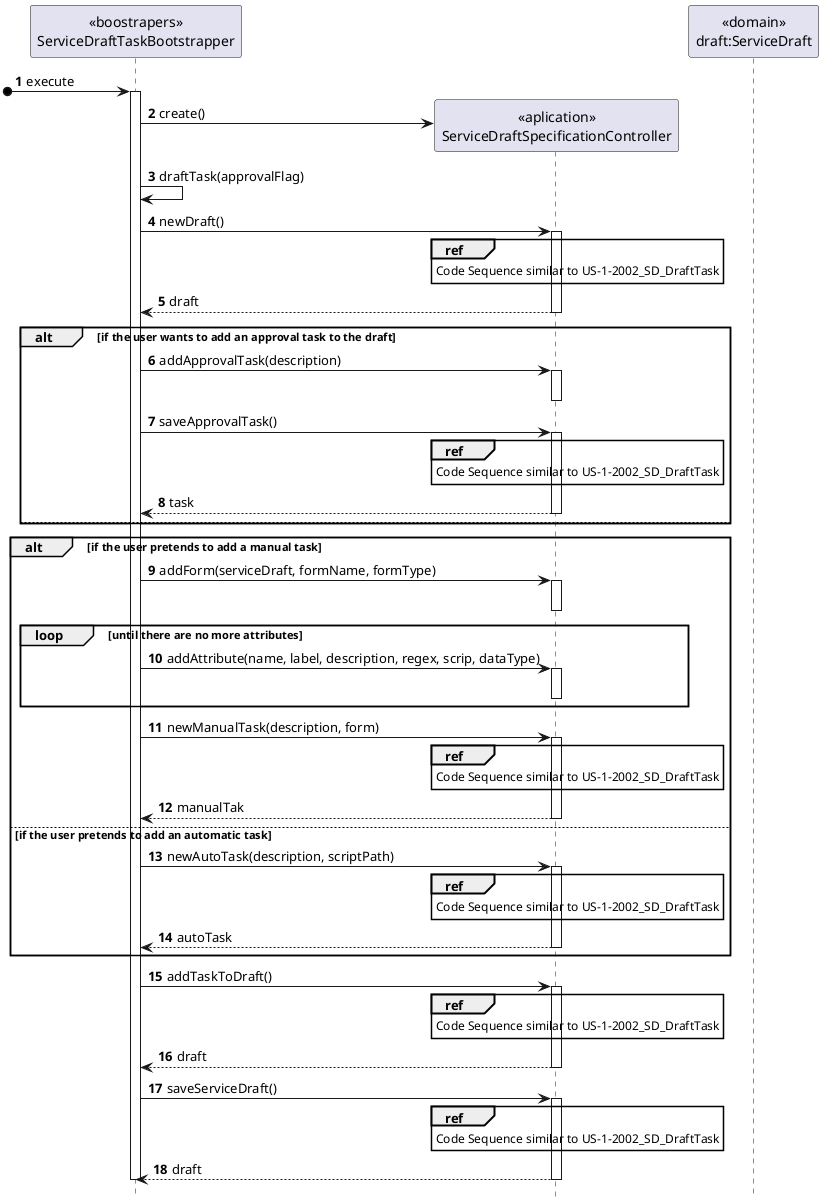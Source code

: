 @startuml
autonumber
hide footbox

participant "<<boostrapers>>\nServiceDraftTaskBootstrapper" as BOOT
participant "<<aplication>>\nServiceDraftSpecificationController" as CTRL
participant "<<domain>>\ndraft:ServiceDraft" as SER

[o-> BOOT : execute

activate BOOT
BOOT -> CTRL** : create()

BOOT -> BOOT : draftTask(approvalFlag)

BOOT -> CTRL : newDraft()
activate CTRL
ref over CTRL
Code Sequence similar to US-1-2002_SD_DraftTask
end ref
CTRL --> BOOT : draft
deactivate CTRL

alt if the user wants to add an approval task to the draft
BOOT -> CTRL : addApprovalTask(description)
activate CTRL
deactivate CTRL


BOOT -> CTRL : saveApprovalTask()
activate CTRL
ref over CTRL
Code Sequence similar to US-1-2002_SD_DraftTask
end ref
CTRL --> BOOT : task
deactivate CTRL
else
deactivate CTRL
end

alt if the user pretends to add a manual task

BOOT -> CTRL : addForm(serviceDraft, formName, formType)
activate CTRL
deactivate CTRL

loop until there are no more attributes
BOOT -> CTRL : addAttribute(name, label, description, regex, scrip, dataType)
activate CTRL
deactivate CTRL
end

BOOT -> CTRL : newManualTask(description, form)
activate CTRL
ref over CTRL
Code Sequence similar to US-1-2002_SD_DraftTask
end ref
CTRL --> BOOT : manualTak
deactivate CTRL

else if the user pretends to add an automatic task
BOOT -> CTRL : newAutoTask(description, scriptPath)
activate CTRL
ref over CTRL
Code Sequence similar to US-1-2002_SD_DraftTask
end ref
CTRL --> BOOT : autoTask
deactivate CTRL
end

BOOT -> CTRL : addTaskToDraft()
activate CTRL
ref over CTRL
Code Sequence similar to US-1-2002_SD_DraftTask
end ref
CTRL --> BOOT : draft
deactivate CTRL

BOOT -> CTRL : saveServiceDraft()
activate CTRL
ref over CTRL
Code Sequence similar to US-1-2002_SD_DraftTask
end ref
CTRL --> BOOT : draft
deactivate CTRL
deactivate BOOT

@enduml